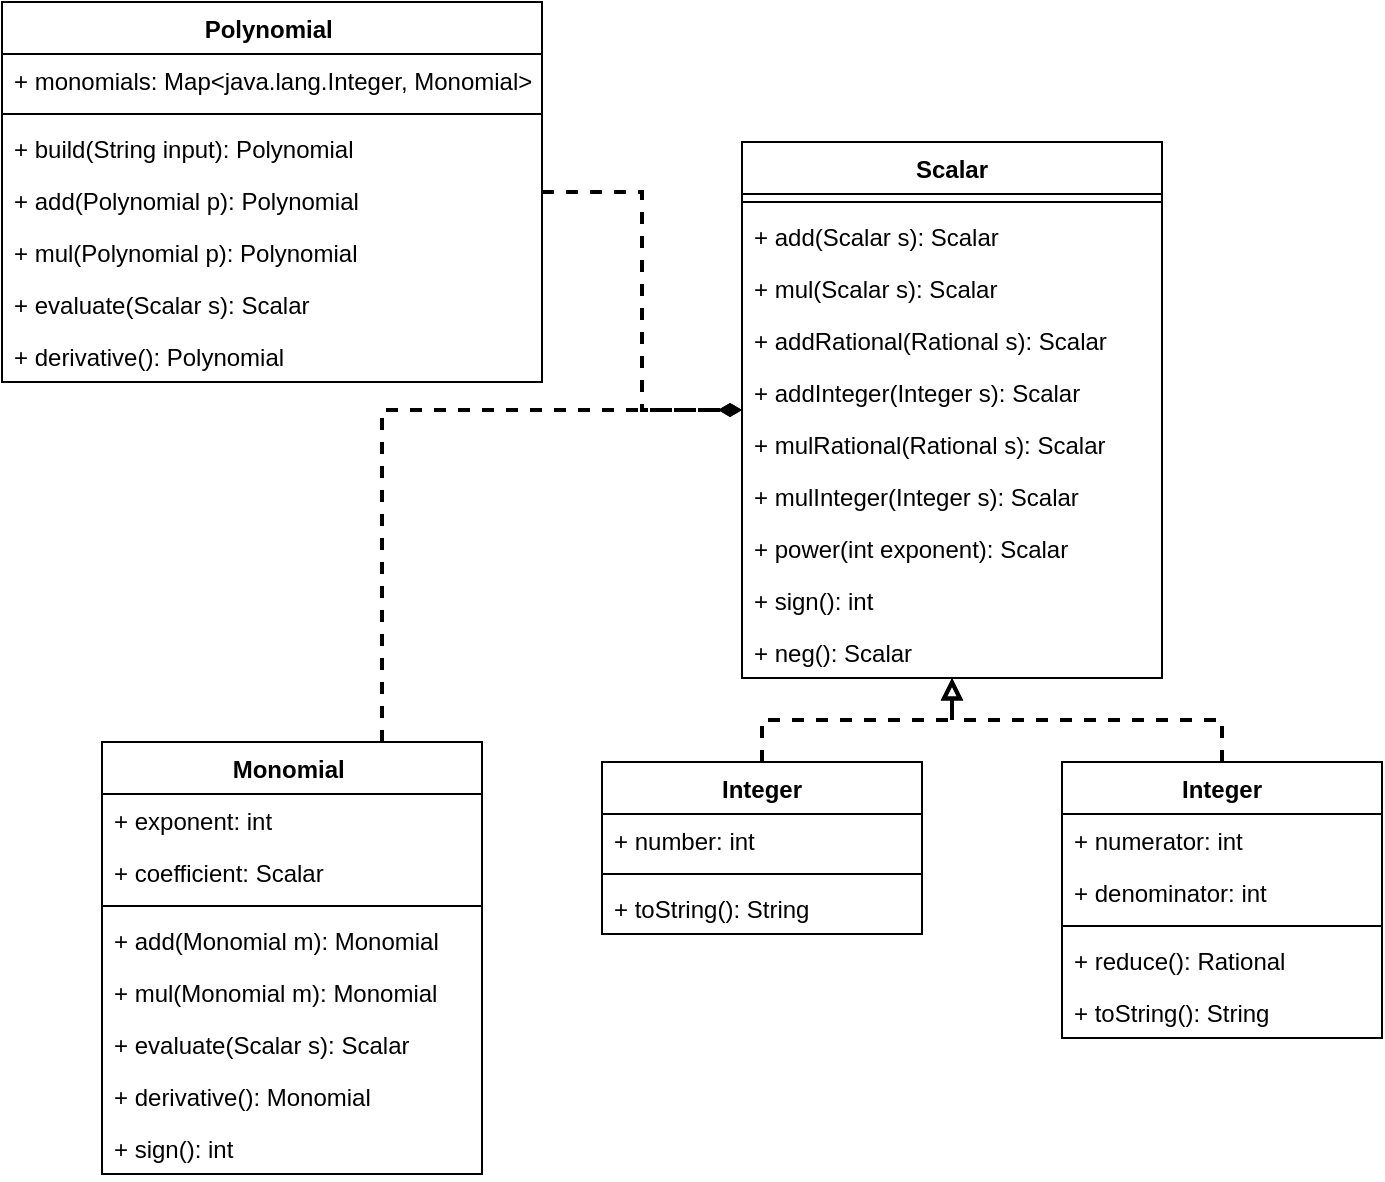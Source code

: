 <mxfile version="14.5.1" type="device"><diagram id="P9hapfhpA6d1w55BHYHv" name="Page-1"><mxGraphModel dx="1038" dy="1717" grid="1" gridSize="10" guides="1" tooltips="1" connect="1" arrows="1" fold="1" page="1" pageScale="1" pageWidth="827" pageHeight="1169" math="0" shadow="0"><root><mxCell id="0"/><mxCell id="1" parent="0"/><mxCell id="AV-e1OVO-YeVqxtE-IDx-6" value="Scalar" style="swimlane;fontStyle=1;align=center;verticalAlign=top;childLayout=stackLayout;horizontal=1;startSize=26;horizontalStack=0;resizeParent=1;resizeParentMax=0;resizeLast=0;collapsible=1;marginBottom=0;" vertex="1" parent="1"><mxGeometry x="480" y="-120" width="210" height="268" as="geometry"/></mxCell><mxCell id="AV-e1OVO-YeVqxtE-IDx-8" value="" style="line;strokeWidth=1;fillColor=none;align=left;verticalAlign=middle;spacingTop=-1;spacingLeft=3;spacingRight=3;rotatable=0;labelPosition=right;points=[];portConstraint=eastwest;" vertex="1" parent="AV-e1OVO-YeVqxtE-IDx-6"><mxGeometry y="26" width="210" height="8" as="geometry"/></mxCell><mxCell id="AV-e1OVO-YeVqxtE-IDx-9" value="+ add(Scalar s): Scalar" style="text;strokeColor=none;fillColor=none;align=left;verticalAlign=top;spacingLeft=4;spacingRight=4;overflow=hidden;rotatable=0;points=[[0,0.5],[1,0.5]];portConstraint=eastwest;" vertex="1" parent="AV-e1OVO-YeVqxtE-IDx-6"><mxGeometry y="34" width="210" height="26" as="geometry"/></mxCell><mxCell id="AV-e1OVO-YeVqxtE-IDx-10" value="+ mul(Scalar s): Scalar" style="text;strokeColor=none;fillColor=none;align=left;verticalAlign=top;spacingLeft=4;spacingRight=4;overflow=hidden;rotatable=0;points=[[0,0.5],[1,0.5]];portConstraint=eastwest;" vertex="1" parent="AV-e1OVO-YeVqxtE-IDx-6"><mxGeometry y="60" width="210" height="26" as="geometry"/></mxCell><mxCell id="AV-e1OVO-YeVqxtE-IDx-11" value="+ addRational(Rational s): Scalar" style="text;strokeColor=none;fillColor=none;align=left;verticalAlign=top;spacingLeft=4;spacingRight=4;overflow=hidden;rotatable=0;points=[[0,0.5],[1,0.5]];portConstraint=eastwest;" vertex="1" parent="AV-e1OVO-YeVqxtE-IDx-6"><mxGeometry y="86" width="210" height="26" as="geometry"/></mxCell><mxCell id="AV-e1OVO-YeVqxtE-IDx-12" value="+ addInteger(Integer s): Scalar" style="text;strokeColor=none;fillColor=none;align=left;verticalAlign=top;spacingLeft=4;spacingRight=4;overflow=hidden;rotatable=0;points=[[0,0.5],[1,0.5]];portConstraint=eastwest;" vertex="1" parent="AV-e1OVO-YeVqxtE-IDx-6"><mxGeometry y="112" width="210" height="26" as="geometry"/></mxCell><mxCell id="AV-e1OVO-YeVqxtE-IDx-15" value="+ mulRational(Rational s): Scalar" style="text;strokeColor=none;fillColor=none;align=left;verticalAlign=top;spacingLeft=4;spacingRight=4;overflow=hidden;rotatable=0;points=[[0,0.5],[1,0.5]];portConstraint=eastwest;" vertex="1" parent="AV-e1OVO-YeVqxtE-IDx-6"><mxGeometry y="138" width="210" height="26" as="geometry"/></mxCell><mxCell id="AV-e1OVO-YeVqxtE-IDx-16" value="+ mulInteger(Integer s): Scalar" style="text;strokeColor=none;fillColor=none;align=left;verticalAlign=top;spacingLeft=4;spacingRight=4;overflow=hidden;rotatable=0;points=[[0,0.5],[1,0.5]];portConstraint=eastwest;" vertex="1" parent="AV-e1OVO-YeVqxtE-IDx-6"><mxGeometry y="164" width="210" height="26" as="geometry"/></mxCell><mxCell id="AV-e1OVO-YeVqxtE-IDx-14" value="+ power(int exponent): Scalar" style="text;strokeColor=none;fillColor=none;align=left;verticalAlign=top;spacingLeft=4;spacingRight=4;overflow=hidden;rotatable=0;points=[[0,0.5],[1,0.5]];portConstraint=eastwest;" vertex="1" parent="AV-e1OVO-YeVqxtE-IDx-6"><mxGeometry y="190" width="210" height="26" as="geometry"/></mxCell><mxCell id="AV-e1OVO-YeVqxtE-IDx-13" value="+ sign(): int" style="text;strokeColor=none;fillColor=none;align=left;verticalAlign=top;spacingLeft=4;spacingRight=4;overflow=hidden;rotatable=0;points=[[0,0.5],[1,0.5]];portConstraint=eastwest;" vertex="1" parent="AV-e1OVO-YeVqxtE-IDx-6"><mxGeometry y="216" width="210" height="26" as="geometry"/></mxCell><mxCell id="AV-e1OVO-YeVqxtE-IDx-17" value="+ neg(): Scalar" style="text;strokeColor=none;fillColor=none;align=left;verticalAlign=top;spacingLeft=4;spacingRight=4;overflow=hidden;rotatable=0;points=[[0,0.5],[1,0.5]];portConstraint=eastwest;" vertex="1" parent="AV-e1OVO-YeVqxtE-IDx-6"><mxGeometry y="242" width="210" height="26" as="geometry"/></mxCell><mxCell id="AV-e1OVO-YeVqxtE-IDx-29" style="edgeStyle=orthogonalEdgeStyle;rounded=0;orthogonalLoop=1;jettySize=auto;html=1;dashed=1;endArrow=block;endFill=0;strokeColor=#000000;strokeWidth=2;" edge="1" parent="1" source="AV-e1OVO-YeVqxtE-IDx-18" target="AV-e1OVO-YeVqxtE-IDx-6"><mxGeometry relative="1" as="geometry"/></mxCell><mxCell id="AV-e1OVO-YeVqxtE-IDx-18" value="Integer" style="swimlane;fontStyle=1;align=center;verticalAlign=top;childLayout=stackLayout;horizontal=1;startSize=26;horizontalStack=0;resizeParent=1;resizeParentMax=0;resizeLast=0;collapsible=1;marginBottom=0;" vertex="1" parent="1"><mxGeometry x="410" y="190" width="160" height="86" as="geometry"/></mxCell><mxCell id="AV-e1OVO-YeVqxtE-IDx-19" value="+ number: int" style="text;strokeColor=none;fillColor=none;align=left;verticalAlign=top;spacingLeft=4;spacingRight=4;overflow=hidden;rotatable=0;points=[[0,0.5],[1,0.5]];portConstraint=eastwest;" vertex="1" parent="AV-e1OVO-YeVqxtE-IDx-18"><mxGeometry y="26" width="160" height="26" as="geometry"/></mxCell><mxCell id="AV-e1OVO-YeVqxtE-IDx-20" value="" style="line;strokeWidth=1;fillColor=none;align=left;verticalAlign=middle;spacingTop=-1;spacingLeft=3;spacingRight=3;rotatable=0;labelPosition=right;points=[];portConstraint=eastwest;" vertex="1" parent="AV-e1OVO-YeVqxtE-IDx-18"><mxGeometry y="52" width="160" height="8" as="geometry"/></mxCell><mxCell id="AV-e1OVO-YeVqxtE-IDx-21" value="+ toString(): String" style="text;strokeColor=none;fillColor=none;align=left;verticalAlign=top;spacingLeft=4;spacingRight=4;overflow=hidden;rotatable=0;points=[[0,0.5],[1,0.5]];portConstraint=eastwest;" vertex="1" parent="AV-e1OVO-YeVqxtE-IDx-18"><mxGeometry y="60" width="160" height="26" as="geometry"/></mxCell><mxCell id="AV-e1OVO-YeVqxtE-IDx-30" style="edgeStyle=orthogonalEdgeStyle;rounded=0;orthogonalLoop=1;jettySize=auto;html=1;exitX=0.5;exitY=0;exitDx=0;exitDy=0;dashed=1;endArrow=block;endFill=0;strokeColor=#000000;strokeWidth=2;" edge="1" parent="1" source="AV-e1OVO-YeVqxtE-IDx-22" target="AV-e1OVO-YeVqxtE-IDx-6"><mxGeometry relative="1" as="geometry"/></mxCell><mxCell id="AV-e1OVO-YeVqxtE-IDx-22" value="Integer" style="swimlane;fontStyle=1;align=center;verticalAlign=top;childLayout=stackLayout;horizontal=1;startSize=26;horizontalStack=0;resizeParent=1;resizeParentMax=0;resizeLast=0;collapsible=1;marginBottom=0;" vertex="1" parent="1"><mxGeometry x="640" y="190" width="160" height="138" as="geometry"/></mxCell><mxCell id="AV-e1OVO-YeVqxtE-IDx-23" value="+ numerator: int" style="text;strokeColor=none;fillColor=none;align=left;verticalAlign=top;spacingLeft=4;spacingRight=4;overflow=hidden;rotatable=0;points=[[0,0.5],[1,0.5]];portConstraint=eastwest;" vertex="1" parent="AV-e1OVO-YeVqxtE-IDx-22"><mxGeometry y="26" width="160" height="26" as="geometry"/></mxCell><mxCell id="AV-e1OVO-YeVqxtE-IDx-26" value="+ denominator: int" style="text;strokeColor=none;fillColor=none;align=left;verticalAlign=top;spacingLeft=4;spacingRight=4;overflow=hidden;rotatable=0;points=[[0,0.5],[1,0.5]];portConstraint=eastwest;" vertex="1" parent="AV-e1OVO-YeVqxtE-IDx-22"><mxGeometry y="52" width="160" height="26" as="geometry"/></mxCell><mxCell id="AV-e1OVO-YeVqxtE-IDx-24" value="" style="line;strokeWidth=1;fillColor=none;align=left;verticalAlign=middle;spacingTop=-1;spacingLeft=3;spacingRight=3;rotatable=0;labelPosition=right;points=[];portConstraint=eastwest;" vertex="1" parent="AV-e1OVO-YeVqxtE-IDx-22"><mxGeometry y="78" width="160" height="8" as="geometry"/></mxCell><mxCell id="AV-e1OVO-YeVqxtE-IDx-25" value="+ reduce(): Rational" style="text;strokeColor=none;fillColor=none;align=left;verticalAlign=top;spacingLeft=4;spacingRight=4;overflow=hidden;rotatable=0;points=[[0,0.5],[1,0.5]];portConstraint=eastwest;" vertex="1" parent="AV-e1OVO-YeVqxtE-IDx-22"><mxGeometry y="86" width="160" height="26" as="geometry"/></mxCell><mxCell id="AV-e1OVO-YeVqxtE-IDx-27" value="+ toString(): String" style="text;strokeColor=none;fillColor=none;align=left;verticalAlign=top;spacingLeft=4;spacingRight=4;overflow=hidden;rotatable=0;points=[[0,0.5],[1,0.5]];portConstraint=eastwest;" vertex="1" parent="AV-e1OVO-YeVqxtE-IDx-22"><mxGeometry y="112" width="160" height="26" as="geometry"/></mxCell><mxCell id="AV-e1OVO-YeVqxtE-IDx-40" style="edgeStyle=orthogonalEdgeStyle;rounded=0;orthogonalLoop=1;jettySize=auto;html=1;dashed=1;endArrow=diamondThin;endFill=1;strokeColor=#000000;strokeWidth=2;" edge="1" parent="1" source="AV-e1OVO-YeVqxtE-IDx-31" target="AV-e1OVO-YeVqxtE-IDx-6"><mxGeometry relative="1" as="geometry"><Array as="points"><mxPoint x="300" y="14"/></Array></mxGeometry></mxCell><mxCell id="AV-e1OVO-YeVqxtE-IDx-31" value="Monomial " style="swimlane;fontStyle=1;align=center;verticalAlign=top;childLayout=stackLayout;horizontal=1;startSize=26;horizontalStack=0;resizeParent=1;resizeParentMax=0;resizeLast=0;collapsible=1;marginBottom=0;" vertex="1" parent="1"><mxGeometry x="160" y="180" width="190" height="216" as="geometry"/></mxCell><mxCell id="AV-e1OVO-YeVqxtE-IDx-35" value="+ exponent: int" style="text;strokeColor=none;fillColor=none;align=left;verticalAlign=top;spacingLeft=4;spacingRight=4;overflow=hidden;rotatable=0;points=[[0,0.5],[1,0.5]];portConstraint=eastwest;" vertex="1" parent="AV-e1OVO-YeVqxtE-IDx-31"><mxGeometry y="26" width="190" height="26" as="geometry"/></mxCell><mxCell id="AV-e1OVO-YeVqxtE-IDx-32" value="+ coefficient: Scalar" style="text;strokeColor=none;fillColor=none;align=left;verticalAlign=top;spacingLeft=4;spacingRight=4;overflow=hidden;rotatable=0;points=[[0,0.5],[1,0.5]];portConstraint=eastwest;" vertex="1" parent="AV-e1OVO-YeVqxtE-IDx-31"><mxGeometry y="52" width="190" height="26" as="geometry"/></mxCell><mxCell id="AV-e1OVO-YeVqxtE-IDx-33" value="" style="line;strokeWidth=1;fillColor=none;align=left;verticalAlign=middle;spacingTop=-1;spacingLeft=3;spacingRight=3;rotatable=0;labelPosition=right;points=[];portConstraint=eastwest;" vertex="1" parent="AV-e1OVO-YeVqxtE-IDx-31"><mxGeometry y="78" width="190" height="8" as="geometry"/></mxCell><mxCell id="AV-e1OVO-YeVqxtE-IDx-34" value="+ add(Monomial m): Monomial " style="text;strokeColor=none;fillColor=none;align=left;verticalAlign=top;spacingLeft=4;spacingRight=4;overflow=hidden;rotatable=0;points=[[0,0.5],[1,0.5]];portConstraint=eastwest;" vertex="1" parent="AV-e1OVO-YeVqxtE-IDx-31"><mxGeometry y="86" width="190" height="26" as="geometry"/></mxCell><mxCell id="AV-e1OVO-YeVqxtE-IDx-37" value="+ mul(Monomial m): Monomial" style="text;strokeColor=none;fillColor=none;align=left;verticalAlign=top;spacingLeft=4;spacingRight=4;overflow=hidden;rotatable=0;points=[[0,0.5],[1,0.5]];portConstraint=eastwest;" vertex="1" parent="AV-e1OVO-YeVqxtE-IDx-31"><mxGeometry y="112" width="190" height="26" as="geometry"/></mxCell><mxCell id="AV-e1OVO-YeVqxtE-IDx-38" value="+ evaluate(Scalar s): Scalar" style="text;strokeColor=none;fillColor=none;align=left;verticalAlign=top;spacingLeft=4;spacingRight=4;overflow=hidden;rotatable=0;points=[[0,0.5],[1,0.5]];portConstraint=eastwest;" vertex="1" parent="AV-e1OVO-YeVqxtE-IDx-31"><mxGeometry y="138" width="190" height="26" as="geometry"/></mxCell><mxCell id="AV-e1OVO-YeVqxtE-IDx-39" value="+ derivative(): Monomial" style="text;strokeColor=none;fillColor=none;align=left;verticalAlign=top;spacingLeft=4;spacingRight=4;overflow=hidden;rotatable=0;points=[[0,0.5],[1,0.5]];portConstraint=eastwest;" vertex="1" parent="AV-e1OVO-YeVqxtE-IDx-31"><mxGeometry y="164" width="190" height="26" as="geometry"/></mxCell><mxCell id="AV-e1OVO-YeVqxtE-IDx-36" value="+ sign(): int" style="text;strokeColor=none;fillColor=none;align=left;verticalAlign=top;spacingLeft=4;spacingRight=4;overflow=hidden;rotatable=0;points=[[0,0.5],[1,0.5]];portConstraint=eastwest;" vertex="1" parent="AV-e1OVO-YeVqxtE-IDx-31"><mxGeometry y="190" width="190" height="26" as="geometry"/></mxCell><mxCell id="AV-e1OVO-YeVqxtE-IDx-50" style="edgeStyle=orthogonalEdgeStyle;rounded=0;orthogonalLoop=1;jettySize=auto;html=1;dashed=1;endArrow=diamondThin;endFill=1;strokeColor=#000000;strokeWidth=2;" edge="1" parent="1" source="AV-e1OVO-YeVqxtE-IDx-41" target="AV-e1OVO-YeVqxtE-IDx-6"><mxGeometry relative="1" as="geometry"/></mxCell><mxCell id="AV-e1OVO-YeVqxtE-IDx-41" value="Polynomial " style="swimlane;fontStyle=1;align=center;verticalAlign=top;childLayout=stackLayout;horizontal=1;startSize=26;horizontalStack=0;resizeParent=1;resizeParentMax=0;resizeLast=0;collapsible=1;marginBottom=0;" vertex="1" parent="1"><mxGeometry x="110" y="-190" width="270" height="190" as="geometry"/></mxCell><mxCell id="AV-e1OVO-YeVqxtE-IDx-42" value="+ monomials: Map&lt;java.lang.Integer, Monomial&gt;" style="text;strokeColor=none;fillColor=none;align=left;verticalAlign=top;spacingLeft=4;spacingRight=4;overflow=hidden;rotatable=0;points=[[0,0.5],[1,0.5]];portConstraint=eastwest;" vertex="1" parent="AV-e1OVO-YeVqxtE-IDx-41"><mxGeometry y="26" width="270" height="26" as="geometry"/></mxCell><mxCell id="AV-e1OVO-YeVqxtE-IDx-44" value="" style="line;strokeWidth=1;fillColor=none;align=left;verticalAlign=middle;spacingTop=-1;spacingLeft=3;spacingRight=3;rotatable=0;labelPosition=right;points=[];portConstraint=eastwest;" vertex="1" parent="AV-e1OVO-YeVqxtE-IDx-41"><mxGeometry y="52" width="270" height="8" as="geometry"/></mxCell><mxCell id="AV-e1OVO-YeVqxtE-IDx-49" value="+ build(String input): Polynomial " style="text;strokeColor=none;fillColor=none;align=left;verticalAlign=top;spacingLeft=4;spacingRight=4;overflow=hidden;rotatable=0;points=[[0,0.5],[1,0.5]];portConstraint=eastwest;" vertex="1" parent="AV-e1OVO-YeVqxtE-IDx-41"><mxGeometry y="60" width="270" height="26" as="geometry"/></mxCell><mxCell id="AV-e1OVO-YeVqxtE-IDx-45" value="+ add(Polynomial p): Polynomial" style="text;strokeColor=none;fillColor=none;align=left;verticalAlign=top;spacingLeft=4;spacingRight=4;overflow=hidden;rotatable=0;points=[[0,0.5],[1,0.5]];portConstraint=eastwest;" vertex="1" parent="AV-e1OVO-YeVqxtE-IDx-41"><mxGeometry y="86" width="270" height="26" as="geometry"/></mxCell><mxCell id="AV-e1OVO-YeVqxtE-IDx-46" value="+ mul(Polynomial p): Polynomial " style="text;strokeColor=none;fillColor=none;align=left;verticalAlign=top;spacingLeft=4;spacingRight=4;overflow=hidden;rotatable=0;points=[[0,0.5],[1,0.5]];portConstraint=eastwest;" vertex="1" parent="AV-e1OVO-YeVqxtE-IDx-41"><mxGeometry y="112" width="270" height="26" as="geometry"/></mxCell><mxCell id="AV-e1OVO-YeVqxtE-IDx-47" value="+ evaluate(Scalar s): Scalar" style="text;strokeColor=none;fillColor=none;align=left;verticalAlign=top;spacingLeft=4;spacingRight=4;overflow=hidden;rotatable=0;points=[[0,0.5],[1,0.5]];portConstraint=eastwest;" vertex="1" parent="AV-e1OVO-YeVqxtE-IDx-41"><mxGeometry y="138" width="270" height="26" as="geometry"/></mxCell><mxCell id="AV-e1OVO-YeVqxtE-IDx-48" value="+ derivative(): Polynomial " style="text;strokeColor=none;fillColor=none;align=left;verticalAlign=top;spacingLeft=4;spacingRight=4;overflow=hidden;rotatable=0;points=[[0,0.5],[1,0.5]];portConstraint=eastwest;" vertex="1" parent="AV-e1OVO-YeVqxtE-IDx-41"><mxGeometry y="164" width="270" height="26" as="geometry"/></mxCell></root></mxGraphModel></diagram></mxfile>